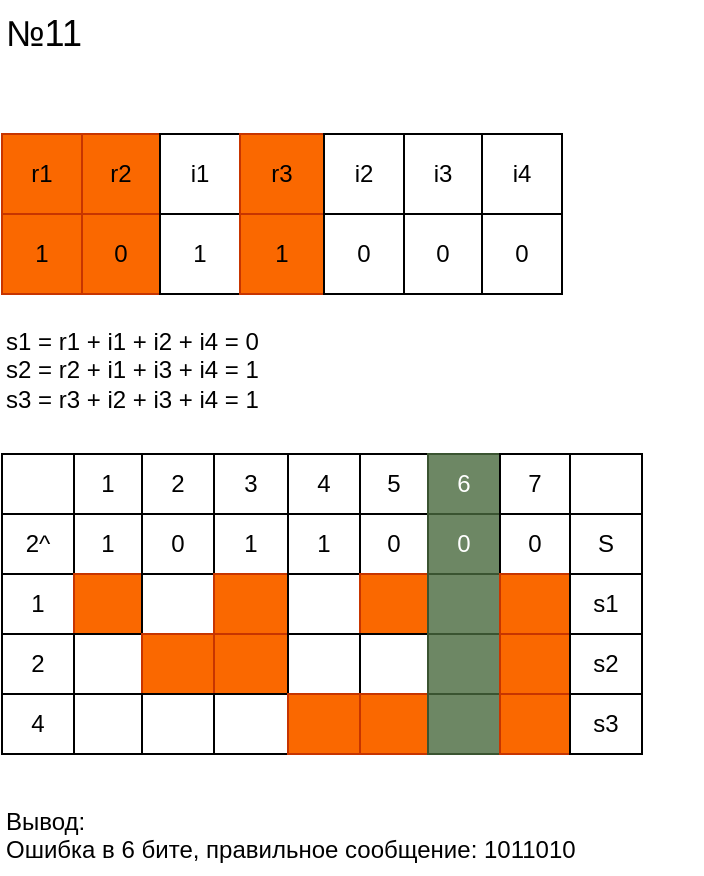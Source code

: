 <mxfile version="22.0.3" type="device">
  <diagram name="Страница — 1" id="U0JinoW6atVT2fQMJdGy">
    <mxGraphModel dx="779" dy="519" grid="1" gridSize="10" guides="1" tooltips="1" connect="1" arrows="1" fold="1" page="1" pageScale="1" pageWidth="413" pageHeight="583" math="0" shadow="0">
      <root>
        <mxCell id="0" />
        <mxCell id="1" parent="0" />
        <mxCell id="27F9nUPd-nWCG4cVWqr0-16" value="" style="childLayout=tableLayout;recursiveResize=0;shadow=0;fillColor=none;" parent="1" vertex="1">
          <mxGeometry x="40" y="140" width="280" height="80" as="geometry" />
        </mxCell>
        <mxCell id="27F9nUPd-nWCG4cVWqr0-17" value="" style="shape=tableRow;horizontal=0;startSize=0;swimlaneHead=0;swimlaneBody=0;top=0;left=0;bottom=0;right=0;dropTarget=0;collapsible=0;recursiveResize=0;expand=0;fontStyle=0;fillColor=none;strokeColor=inherit;" parent="27F9nUPd-nWCG4cVWqr0-16" vertex="1">
          <mxGeometry width="280" height="40" as="geometry" />
        </mxCell>
        <mxCell id="27F9nUPd-nWCG4cVWqr0-18" value="r1" style="connectable=0;recursiveResize=0;strokeColor=#C73500;fillColor=#fa6800;align=center;whiteSpace=wrap;html=1;fontColor=#000000;" parent="27F9nUPd-nWCG4cVWqr0-17" vertex="1">
          <mxGeometry width="40" height="40" as="geometry">
            <mxRectangle width="40" height="40" as="alternateBounds" />
          </mxGeometry>
        </mxCell>
        <mxCell id="27F9nUPd-nWCG4cVWqr0-19" value="r2" style="connectable=0;recursiveResize=0;strokeColor=#C73500;fillColor=#fa6800;align=center;whiteSpace=wrap;html=1;fontColor=#000000;" parent="27F9nUPd-nWCG4cVWqr0-17" vertex="1">
          <mxGeometry x="40" width="39" height="40" as="geometry">
            <mxRectangle width="39" height="40" as="alternateBounds" />
          </mxGeometry>
        </mxCell>
        <mxCell id="27F9nUPd-nWCG4cVWqr0-20" value="i1" style="connectable=0;recursiveResize=0;strokeColor=inherit;fillColor=none;align=center;whiteSpace=wrap;html=1;comic=0;" parent="27F9nUPd-nWCG4cVWqr0-17" vertex="1">
          <mxGeometry x="79" width="40" height="40" as="geometry">
            <mxRectangle width="40" height="40" as="alternateBounds" />
          </mxGeometry>
        </mxCell>
        <mxCell id="27F9nUPd-nWCG4cVWqr0-29" value="r3" style="connectable=0;recursiveResize=0;strokeColor=#C73500;fillColor=#fa6800;align=center;whiteSpace=wrap;html=1;comic=0;fontColor=#000000;" parent="27F9nUPd-nWCG4cVWqr0-17" vertex="1">
          <mxGeometry x="119" width="42" height="40" as="geometry">
            <mxRectangle width="42" height="40" as="alternateBounds" />
          </mxGeometry>
        </mxCell>
        <mxCell id="27F9nUPd-nWCG4cVWqr0-32" value="i2" style="connectable=0;recursiveResize=0;strokeColor=inherit;fillColor=none;align=center;whiteSpace=wrap;html=1;comic=0;" parent="27F9nUPd-nWCG4cVWqr0-17" vertex="1">
          <mxGeometry x="161" width="40" height="40" as="geometry">
            <mxRectangle width="40" height="40" as="alternateBounds" />
          </mxGeometry>
        </mxCell>
        <mxCell id="27F9nUPd-nWCG4cVWqr0-34" value="i3" style="connectable=0;recursiveResize=0;strokeColor=inherit;fillColor=none;align=center;whiteSpace=wrap;html=1;comic=0;" parent="27F9nUPd-nWCG4cVWqr0-17" vertex="1">
          <mxGeometry x="201" width="39" height="40" as="geometry">
            <mxRectangle width="39" height="40" as="alternateBounds" />
          </mxGeometry>
        </mxCell>
        <mxCell id="27F9nUPd-nWCG4cVWqr0-36" value="i4" style="connectable=0;recursiveResize=0;strokeColor=inherit;fillColor=none;align=center;whiteSpace=wrap;html=1;comic=0;" parent="27F9nUPd-nWCG4cVWqr0-17" vertex="1">
          <mxGeometry x="240" width="40" height="40" as="geometry">
            <mxRectangle width="40" height="40" as="alternateBounds" />
          </mxGeometry>
        </mxCell>
        <mxCell id="27F9nUPd-nWCG4cVWqr0-21" style="shape=tableRow;horizontal=0;startSize=0;swimlaneHead=0;swimlaneBody=0;top=0;left=0;bottom=0;right=0;dropTarget=0;collapsible=0;recursiveResize=0;expand=0;fontStyle=0;fillColor=none;strokeColor=inherit;" parent="27F9nUPd-nWCG4cVWqr0-16" vertex="1">
          <mxGeometry y="40" width="280" height="40" as="geometry" />
        </mxCell>
        <mxCell id="27F9nUPd-nWCG4cVWqr0-22" value="1" style="connectable=0;recursiveResize=0;strokeColor=#C73500;fillColor=#fa6800;align=center;whiteSpace=wrap;html=1;fontColor=#000000;" parent="27F9nUPd-nWCG4cVWqr0-21" vertex="1">
          <mxGeometry width="40" height="40" as="geometry">
            <mxRectangle width="40" height="40" as="alternateBounds" />
          </mxGeometry>
        </mxCell>
        <mxCell id="27F9nUPd-nWCG4cVWqr0-23" value="0" style="connectable=0;recursiveResize=0;strokeColor=#C73500;fillColor=#fa6800;align=center;whiteSpace=wrap;html=1;fontColor=#000000;" parent="27F9nUPd-nWCG4cVWqr0-21" vertex="1">
          <mxGeometry x="40" width="39" height="40" as="geometry">
            <mxRectangle width="39" height="40" as="alternateBounds" />
          </mxGeometry>
        </mxCell>
        <mxCell id="27F9nUPd-nWCG4cVWqr0-24" value="1" style="connectable=0;recursiveResize=0;strokeColor=inherit;fillColor=none;align=center;whiteSpace=wrap;html=1;" parent="27F9nUPd-nWCG4cVWqr0-21" vertex="1">
          <mxGeometry x="79" width="40" height="40" as="geometry">
            <mxRectangle width="40" height="40" as="alternateBounds" />
          </mxGeometry>
        </mxCell>
        <mxCell id="27F9nUPd-nWCG4cVWqr0-30" value="1" style="connectable=0;recursiveResize=0;strokeColor=#C73500;fillColor=#fa6800;align=center;whiteSpace=wrap;html=1;fontColor=#000000;" parent="27F9nUPd-nWCG4cVWqr0-21" vertex="1">
          <mxGeometry x="119" width="42" height="40" as="geometry">
            <mxRectangle width="42" height="40" as="alternateBounds" />
          </mxGeometry>
        </mxCell>
        <mxCell id="27F9nUPd-nWCG4cVWqr0-33" value="0" style="connectable=0;recursiveResize=0;strokeColor=inherit;fillColor=none;align=center;whiteSpace=wrap;html=1;" parent="27F9nUPd-nWCG4cVWqr0-21" vertex="1">
          <mxGeometry x="161" width="40" height="40" as="geometry">
            <mxRectangle width="40" height="40" as="alternateBounds" />
          </mxGeometry>
        </mxCell>
        <mxCell id="27F9nUPd-nWCG4cVWqr0-35" value="0" style="connectable=0;recursiveResize=0;strokeColor=inherit;fillColor=none;align=center;whiteSpace=wrap;html=1;" parent="27F9nUPd-nWCG4cVWqr0-21" vertex="1">
          <mxGeometry x="201" width="39" height="40" as="geometry">
            <mxRectangle width="39" height="40" as="alternateBounds" />
          </mxGeometry>
        </mxCell>
        <mxCell id="27F9nUPd-nWCG4cVWqr0-37" value="0" style="connectable=0;recursiveResize=0;strokeColor=inherit;fillColor=none;align=center;whiteSpace=wrap;html=1;" parent="27F9nUPd-nWCG4cVWqr0-21" vertex="1">
          <mxGeometry x="240" width="40" height="40" as="geometry">
            <mxRectangle width="40" height="40" as="alternateBounds" />
          </mxGeometry>
        </mxCell>
        <mxCell id="27F9nUPd-nWCG4cVWqr0-38" value="s1 = r1 + i1 + i2 + i4 = 0&lt;br&gt;s2 = r2 + i1 + i3 + i4 = 1&lt;br&gt;s3 = r3 + i2 + i3 + i4 = 1" style="text;html=1;strokeColor=none;fillColor=none;align=left;verticalAlign=top;whiteSpace=wrap;rounded=0;" parent="1" vertex="1">
          <mxGeometry x="40" y="230" width="270" height="50" as="geometry" />
        </mxCell>
        <mxCell id="27F9nUPd-nWCG4cVWqr0-39" value="" style="childLayout=tableLayout;recursiveResize=0;shadow=0;fillColor=none;" parent="1" vertex="1">
          <mxGeometry x="40" y="300" width="320" height="150" as="geometry" />
        </mxCell>
        <mxCell id="27F9nUPd-nWCG4cVWqr0-40" value="" style="shape=tableRow;horizontal=0;startSize=0;swimlaneHead=0;swimlaneBody=0;top=0;left=0;bottom=0;right=0;dropTarget=0;collapsible=0;recursiveResize=0;expand=0;fontStyle=0;fillColor=none;" parent="27F9nUPd-nWCG4cVWqr0-39" vertex="1">
          <mxGeometry width="320" height="30" as="geometry" />
        </mxCell>
        <mxCell id="27F9nUPd-nWCG4cVWqr0-41" value="" style="connectable=0;recursiveResize=0;align=center;whiteSpace=wrap;html=1;fillColor=none;" parent="27F9nUPd-nWCG4cVWqr0-40" vertex="1">
          <mxGeometry width="36" height="30" as="geometry">
            <mxRectangle width="36" height="30" as="alternateBounds" />
          </mxGeometry>
        </mxCell>
        <mxCell id="27F9nUPd-nWCG4cVWqr0-42" value="1" style="connectable=0;recursiveResize=0;align=center;whiteSpace=wrap;html=1;fillColor=none;" parent="27F9nUPd-nWCG4cVWqr0-40" vertex="1">
          <mxGeometry x="36" width="34" height="30" as="geometry">
            <mxRectangle width="34" height="30" as="alternateBounds" />
          </mxGeometry>
        </mxCell>
        <mxCell id="27F9nUPd-nWCG4cVWqr0-43" value="2" style="connectable=0;recursiveResize=0;align=center;whiteSpace=wrap;html=1;comic=0;fillColor=none;" parent="27F9nUPd-nWCG4cVWqr0-40" vertex="1">
          <mxGeometry x="70" width="36" height="30" as="geometry">
            <mxRectangle width="36" height="30" as="alternateBounds" />
          </mxGeometry>
        </mxCell>
        <mxCell id="27F9nUPd-nWCG4cVWqr0-44" value="3" style="connectable=0;recursiveResize=0;align=center;whiteSpace=wrap;html=1;comic=0;fillColor=none;" parent="27F9nUPd-nWCG4cVWqr0-40" vertex="1">
          <mxGeometry x="106" width="37" height="30" as="geometry">
            <mxRectangle width="37" height="30" as="alternateBounds" />
          </mxGeometry>
        </mxCell>
        <mxCell id="27F9nUPd-nWCG4cVWqr0-45" value="4" style="connectable=0;recursiveResize=0;align=center;whiteSpace=wrap;html=1;comic=0;fillColor=none;" parent="27F9nUPd-nWCG4cVWqr0-40" vertex="1">
          <mxGeometry x="143" width="36" height="30" as="geometry">
            <mxRectangle width="36" height="30" as="alternateBounds" />
          </mxGeometry>
        </mxCell>
        <mxCell id="27F9nUPd-nWCG4cVWqr0-46" value="5" style="connectable=0;recursiveResize=0;align=center;whiteSpace=wrap;html=1;comic=0;fillColor=none;" parent="27F9nUPd-nWCG4cVWqr0-40" vertex="1">
          <mxGeometry x="179" width="34" height="30" as="geometry">
            <mxRectangle width="34" height="30" as="alternateBounds" />
          </mxGeometry>
        </mxCell>
        <mxCell id="27F9nUPd-nWCG4cVWqr0-47" value="6" style="connectable=0;recursiveResize=0;align=center;whiteSpace=wrap;html=1;comic=0;fillColor=#6d8764;fontColor=#ffffff;strokeColor=#3A5431;" parent="27F9nUPd-nWCG4cVWqr0-40" vertex="1">
          <mxGeometry x="213" width="36" height="30" as="geometry">
            <mxRectangle width="36" height="30" as="alternateBounds" />
          </mxGeometry>
        </mxCell>
        <mxCell id="27F9nUPd-nWCG4cVWqr0-64" value="7" style="connectable=0;recursiveResize=0;align=center;whiteSpace=wrap;html=1;comic=0;fillColor=none;" parent="27F9nUPd-nWCG4cVWqr0-40" vertex="1">
          <mxGeometry x="249" width="35" height="30" as="geometry">
            <mxRectangle width="35" height="30" as="alternateBounds" />
          </mxGeometry>
        </mxCell>
        <mxCell id="27F9nUPd-nWCG4cVWqr0-66" style="connectable=0;recursiveResize=0;align=center;whiteSpace=wrap;html=1;comic=0;fillColor=none;" parent="27F9nUPd-nWCG4cVWqr0-40" vertex="1">
          <mxGeometry x="284" width="36" height="30" as="geometry">
            <mxRectangle width="36" height="30" as="alternateBounds" />
          </mxGeometry>
        </mxCell>
        <mxCell id="27F9nUPd-nWCG4cVWqr0-48" style="shape=tableRow;horizontal=0;startSize=0;swimlaneHead=0;swimlaneBody=0;top=0;left=0;bottom=0;right=0;dropTarget=0;collapsible=0;recursiveResize=0;expand=0;fontStyle=0;fillColor=none;" parent="27F9nUPd-nWCG4cVWqr0-39" vertex="1">
          <mxGeometry y="30" width="320" height="30" as="geometry" />
        </mxCell>
        <mxCell id="27F9nUPd-nWCG4cVWqr0-49" value="2^" style="connectable=0;recursiveResize=0;align=center;whiteSpace=wrap;html=1;fillColor=none;" parent="27F9nUPd-nWCG4cVWqr0-48" vertex="1">
          <mxGeometry width="36" height="30" as="geometry">
            <mxRectangle width="36" height="30" as="alternateBounds" />
          </mxGeometry>
        </mxCell>
        <mxCell id="27F9nUPd-nWCG4cVWqr0-50" value="1" style="connectable=0;recursiveResize=0;align=center;whiteSpace=wrap;html=1;fillColor=none;" parent="27F9nUPd-nWCG4cVWqr0-48" vertex="1">
          <mxGeometry x="36" width="34" height="30" as="geometry">
            <mxRectangle width="34" height="30" as="alternateBounds" />
          </mxGeometry>
        </mxCell>
        <mxCell id="27F9nUPd-nWCG4cVWqr0-51" value="0" style="connectable=0;recursiveResize=0;align=center;whiteSpace=wrap;html=1;fillColor=none;" parent="27F9nUPd-nWCG4cVWqr0-48" vertex="1">
          <mxGeometry x="70" width="36" height="30" as="geometry">
            <mxRectangle width="36" height="30" as="alternateBounds" />
          </mxGeometry>
        </mxCell>
        <mxCell id="27F9nUPd-nWCG4cVWqr0-52" value="1" style="connectable=0;recursiveResize=0;align=center;whiteSpace=wrap;html=1;fillColor=none;" parent="27F9nUPd-nWCG4cVWqr0-48" vertex="1">
          <mxGeometry x="106" width="37" height="30" as="geometry">
            <mxRectangle width="37" height="30" as="alternateBounds" />
          </mxGeometry>
        </mxCell>
        <mxCell id="27F9nUPd-nWCG4cVWqr0-53" value="1" style="connectable=0;recursiveResize=0;align=center;whiteSpace=wrap;html=1;fillColor=none;" parent="27F9nUPd-nWCG4cVWqr0-48" vertex="1">
          <mxGeometry x="143" width="36" height="30" as="geometry">
            <mxRectangle width="36" height="30" as="alternateBounds" />
          </mxGeometry>
        </mxCell>
        <mxCell id="27F9nUPd-nWCG4cVWqr0-54" value="0" style="connectable=0;recursiveResize=0;align=center;whiteSpace=wrap;html=1;fillColor=none;" parent="27F9nUPd-nWCG4cVWqr0-48" vertex="1">
          <mxGeometry x="179" width="34" height="30" as="geometry">
            <mxRectangle width="34" height="30" as="alternateBounds" />
          </mxGeometry>
        </mxCell>
        <mxCell id="27F9nUPd-nWCG4cVWqr0-55" value="0" style="connectable=0;recursiveResize=0;align=center;whiteSpace=wrap;html=1;fillColor=#6d8764;fontColor=#ffffff;strokeColor=#3A5431;" parent="27F9nUPd-nWCG4cVWqr0-48" vertex="1">
          <mxGeometry x="213" width="36" height="30" as="geometry">
            <mxRectangle width="36" height="30" as="alternateBounds" />
          </mxGeometry>
        </mxCell>
        <mxCell id="27F9nUPd-nWCG4cVWqr0-65" value="0" style="connectable=0;recursiveResize=0;align=center;whiteSpace=wrap;html=1;fillColor=none;" parent="27F9nUPd-nWCG4cVWqr0-48" vertex="1">
          <mxGeometry x="249" width="35" height="30" as="geometry">
            <mxRectangle width="35" height="30" as="alternateBounds" />
          </mxGeometry>
        </mxCell>
        <mxCell id="27F9nUPd-nWCG4cVWqr0-67" value="S" style="connectable=0;recursiveResize=0;align=center;whiteSpace=wrap;html=1;fillColor=none;" parent="27F9nUPd-nWCG4cVWqr0-48" vertex="1">
          <mxGeometry x="284" width="36" height="30" as="geometry">
            <mxRectangle width="36" height="30" as="alternateBounds" />
          </mxGeometry>
        </mxCell>
        <mxCell id="27F9nUPd-nWCG4cVWqr0-68" style="shape=tableRow;horizontal=0;startSize=0;swimlaneHead=0;swimlaneBody=0;top=0;left=0;bottom=0;right=0;dropTarget=0;collapsible=0;recursiveResize=0;expand=0;fontStyle=0;fillColor=none;" parent="27F9nUPd-nWCG4cVWqr0-39" vertex="1">
          <mxGeometry y="60" width="320" height="30" as="geometry" />
        </mxCell>
        <mxCell id="27F9nUPd-nWCG4cVWqr0-69" value="1" style="connectable=0;recursiveResize=0;align=center;whiteSpace=wrap;html=1;fillColor=none;" parent="27F9nUPd-nWCG4cVWqr0-68" vertex="1">
          <mxGeometry width="36" height="30" as="geometry">
            <mxRectangle width="36" height="30" as="alternateBounds" />
          </mxGeometry>
        </mxCell>
        <mxCell id="27F9nUPd-nWCG4cVWqr0-70" style="connectable=0;recursiveResize=0;align=center;whiteSpace=wrap;html=1;fillColor=#fa6800;strokeColor=#C73500;fontColor=#000000;" parent="27F9nUPd-nWCG4cVWqr0-68" vertex="1">
          <mxGeometry x="36" width="34" height="30" as="geometry">
            <mxRectangle width="34" height="30" as="alternateBounds" />
          </mxGeometry>
        </mxCell>
        <mxCell id="27F9nUPd-nWCG4cVWqr0-71" style="connectable=0;recursiveResize=0;align=center;whiteSpace=wrap;html=1;fillColor=none;" parent="27F9nUPd-nWCG4cVWqr0-68" vertex="1">
          <mxGeometry x="70" width="36" height="30" as="geometry">
            <mxRectangle width="36" height="30" as="alternateBounds" />
          </mxGeometry>
        </mxCell>
        <mxCell id="27F9nUPd-nWCG4cVWqr0-72" style="connectable=0;recursiveResize=0;align=center;whiteSpace=wrap;html=1;fillColor=#fa6800;strokeColor=#C73500;fontColor=#000000;" parent="27F9nUPd-nWCG4cVWqr0-68" vertex="1">
          <mxGeometry x="106" width="37" height="30" as="geometry">
            <mxRectangle width="37" height="30" as="alternateBounds" />
          </mxGeometry>
        </mxCell>
        <mxCell id="27F9nUPd-nWCG4cVWqr0-73" style="connectable=0;recursiveResize=0;align=center;whiteSpace=wrap;html=1;fillColor=none;" parent="27F9nUPd-nWCG4cVWqr0-68" vertex="1">
          <mxGeometry x="143" width="36" height="30" as="geometry">
            <mxRectangle width="36" height="30" as="alternateBounds" />
          </mxGeometry>
        </mxCell>
        <mxCell id="27F9nUPd-nWCG4cVWqr0-74" style="connectable=0;recursiveResize=0;align=center;whiteSpace=wrap;html=1;fillColor=#fa6800;fontColor=#000000;strokeColor=#C73500;" parent="27F9nUPd-nWCG4cVWqr0-68" vertex="1">
          <mxGeometry x="179" width="34" height="30" as="geometry">
            <mxRectangle width="34" height="30" as="alternateBounds" />
          </mxGeometry>
        </mxCell>
        <mxCell id="27F9nUPd-nWCG4cVWqr0-75" style="connectable=0;recursiveResize=0;align=center;whiteSpace=wrap;html=1;fillColor=#6d8764;fontColor=#ffffff;strokeColor=#3A5431;" parent="27F9nUPd-nWCG4cVWqr0-68" vertex="1">
          <mxGeometry x="213" width="36" height="30" as="geometry">
            <mxRectangle width="36" height="30" as="alternateBounds" />
          </mxGeometry>
        </mxCell>
        <mxCell id="27F9nUPd-nWCG4cVWqr0-76" style="connectable=0;recursiveResize=0;align=center;whiteSpace=wrap;html=1;fillColor=#fa6800;strokeColor=#C73500;fontColor=#000000;" parent="27F9nUPd-nWCG4cVWqr0-68" vertex="1">
          <mxGeometry x="249" width="35" height="30" as="geometry">
            <mxRectangle width="35" height="30" as="alternateBounds" />
          </mxGeometry>
        </mxCell>
        <mxCell id="27F9nUPd-nWCG4cVWqr0-77" value="s1" style="connectable=0;recursiveResize=0;align=center;whiteSpace=wrap;html=1;fillColor=none;" parent="27F9nUPd-nWCG4cVWqr0-68" vertex="1">
          <mxGeometry x="284" width="36" height="30" as="geometry">
            <mxRectangle width="36" height="30" as="alternateBounds" />
          </mxGeometry>
        </mxCell>
        <mxCell id="27F9nUPd-nWCG4cVWqr0-78" style="shape=tableRow;horizontal=0;startSize=0;swimlaneHead=0;swimlaneBody=0;top=0;left=0;bottom=0;right=0;dropTarget=0;collapsible=0;recursiveResize=0;expand=0;fontStyle=0;fillColor=none;" parent="27F9nUPd-nWCG4cVWqr0-39" vertex="1">
          <mxGeometry y="90" width="320" height="30" as="geometry" />
        </mxCell>
        <mxCell id="27F9nUPd-nWCG4cVWqr0-79" value="2" style="connectable=0;recursiveResize=0;align=center;whiteSpace=wrap;html=1;fillColor=none;" parent="27F9nUPd-nWCG4cVWqr0-78" vertex="1">
          <mxGeometry width="36" height="30" as="geometry">
            <mxRectangle width="36" height="30" as="alternateBounds" />
          </mxGeometry>
        </mxCell>
        <mxCell id="27F9nUPd-nWCG4cVWqr0-80" style="connectable=0;recursiveResize=0;align=center;whiteSpace=wrap;html=1;fillColor=none;" parent="27F9nUPd-nWCG4cVWqr0-78" vertex="1">
          <mxGeometry x="36" width="34" height="30" as="geometry">
            <mxRectangle width="34" height="30" as="alternateBounds" />
          </mxGeometry>
        </mxCell>
        <mxCell id="27F9nUPd-nWCG4cVWqr0-81" style="connectable=0;recursiveResize=0;align=center;whiteSpace=wrap;html=1;fillColor=#fa6800;fontColor=#000000;strokeColor=#C73500;" parent="27F9nUPd-nWCG4cVWqr0-78" vertex="1">
          <mxGeometry x="70" width="36" height="30" as="geometry">
            <mxRectangle width="36" height="30" as="alternateBounds" />
          </mxGeometry>
        </mxCell>
        <mxCell id="27F9nUPd-nWCG4cVWqr0-82" style="connectable=0;recursiveResize=0;align=center;whiteSpace=wrap;html=1;fillColor=#fa6800;fontColor=#000000;strokeColor=#C73500;" parent="27F9nUPd-nWCG4cVWqr0-78" vertex="1">
          <mxGeometry x="106" width="37" height="30" as="geometry">
            <mxRectangle width="37" height="30" as="alternateBounds" />
          </mxGeometry>
        </mxCell>
        <mxCell id="27F9nUPd-nWCG4cVWqr0-83" style="connectable=0;recursiveResize=0;align=center;whiteSpace=wrap;html=1;fillColor=none;" parent="27F9nUPd-nWCG4cVWqr0-78" vertex="1">
          <mxGeometry x="143" width="36" height="30" as="geometry">
            <mxRectangle width="36" height="30" as="alternateBounds" />
          </mxGeometry>
        </mxCell>
        <mxCell id="27F9nUPd-nWCG4cVWqr0-84" style="connectable=0;recursiveResize=0;align=center;whiteSpace=wrap;html=1;fillColor=none;" parent="27F9nUPd-nWCG4cVWqr0-78" vertex="1">
          <mxGeometry x="179" width="34" height="30" as="geometry">
            <mxRectangle width="34" height="30" as="alternateBounds" />
          </mxGeometry>
        </mxCell>
        <mxCell id="27F9nUPd-nWCG4cVWqr0-85" style="connectable=0;recursiveResize=0;align=center;whiteSpace=wrap;html=1;fillColor=#6d8764;fontColor=#ffffff;strokeColor=#3A5431;" parent="27F9nUPd-nWCG4cVWqr0-78" vertex="1">
          <mxGeometry x="213" width="36" height="30" as="geometry">
            <mxRectangle width="36" height="30" as="alternateBounds" />
          </mxGeometry>
        </mxCell>
        <mxCell id="27F9nUPd-nWCG4cVWqr0-86" style="connectable=0;recursiveResize=0;align=center;whiteSpace=wrap;html=1;fillColor=#fa6800;fontColor=#000000;strokeColor=#C73500;" parent="27F9nUPd-nWCG4cVWqr0-78" vertex="1">
          <mxGeometry x="249" width="35" height="30" as="geometry">
            <mxRectangle width="35" height="30" as="alternateBounds" />
          </mxGeometry>
        </mxCell>
        <mxCell id="27F9nUPd-nWCG4cVWqr0-87" value="s2" style="connectable=0;recursiveResize=0;align=center;whiteSpace=wrap;html=1;fillColor=none;" parent="27F9nUPd-nWCG4cVWqr0-78" vertex="1">
          <mxGeometry x="284" width="36" height="30" as="geometry">
            <mxRectangle width="36" height="30" as="alternateBounds" />
          </mxGeometry>
        </mxCell>
        <mxCell id="27F9nUPd-nWCG4cVWqr0-92" style="shape=tableRow;horizontal=0;startSize=0;swimlaneHead=0;swimlaneBody=0;top=0;left=0;bottom=0;right=0;dropTarget=0;collapsible=0;recursiveResize=0;expand=0;fontStyle=0;fillColor=none;" parent="27F9nUPd-nWCG4cVWqr0-39" vertex="1">
          <mxGeometry y="120" width="320" height="30" as="geometry" />
        </mxCell>
        <mxCell id="27F9nUPd-nWCG4cVWqr0-93" value="4" style="connectable=0;recursiveResize=0;align=center;whiteSpace=wrap;html=1;fillColor=none;" parent="27F9nUPd-nWCG4cVWqr0-92" vertex="1">
          <mxGeometry width="36" height="30" as="geometry">
            <mxRectangle width="36" height="30" as="alternateBounds" />
          </mxGeometry>
        </mxCell>
        <mxCell id="27F9nUPd-nWCG4cVWqr0-94" style="connectable=0;recursiveResize=0;align=center;whiteSpace=wrap;html=1;fillColor=none;" parent="27F9nUPd-nWCG4cVWqr0-92" vertex="1">
          <mxGeometry x="36" width="34" height="30" as="geometry">
            <mxRectangle width="34" height="30" as="alternateBounds" />
          </mxGeometry>
        </mxCell>
        <mxCell id="27F9nUPd-nWCG4cVWqr0-95" style="connectable=0;recursiveResize=0;align=center;whiteSpace=wrap;html=1;fillColor=none;" parent="27F9nUPd-nWCG4cVWqr0-92" vertex="1">
          <mxGeometry x="70" width="36" height="30" as="geometry">
            <mxRectangle width="36" height="30" as="alternateBounds" />
          </mxGeometry>
        </mxCell>
        <mxCell id="27F9nUPd-nWCG4cVWqr0-96" style="connectable=0;recursiveResize=0;align=center;whiteSpace=wrap;html=1;fillColor=none;" parent="27F9nUPd-nWCG4cVWqr0-92" vertex="1">
          <mxGeometry x="106" width="37" height="30" as="geometry">
            <mxRectangle width="37" height="30" as="alternateBounds" />
          </mxGeometry>
        </mxCell>
        <mxCell id="27F9nUPd-nWCG4cVWqr0-97" style="connectable=0;recursiveResize=0;align=center;whiteSpace=wrap;html=1;fillColor=#fa6800;fontColor=#000000;strokeColor=#C73500;" parent="27F9nUPd-nWCG4cVWqr0-92" vertex="1">
          <mxGeometry x="143" width="36" height="30" as="geometry">
            <mxRectangle width="36" height="30" as="alternateBounds" />
          </mxGeometry>
        </mxCell>
        <mxCell id="27F9nUPd-nWCG4cVWqr0-98" style="connectable=0;recursiveResize=0;align=center;whiteSpace=wrap;html=1;fillColor=#fa6800;fontColor=#000000;strokeColor=#C73500;" parent="27F9nUPd-nWCG4cVWqr0-92" vertex="1">
          <mxGeometry x="179" width="34" height="30" as="geometry">
            <mxRectangle width="34" height="30" as="alternateBounds" />
          </mxGeometry>
        </mxCell>
        <mxCell id="27F9nUPd-nWCG4cVWqr0-99" style="connectable=0;recursiveResize=0;align=center;whiteSpace=wrap;html=1;fillColor=#6d8764;fontColor=#ffffff;strokeColor=#3A5431;" parent="27F9nUPd-nWCG4cVWqr0-92" vertex="1">
          <mxGeometry x="213" width="36" height="30" as="geometry">
            <mxRectangle width="36" height="30" as="alternateBounds" />
          </mxGeometry>
        </mxCell>
        <mxCell id="27F9nUPd-nWCG4cVWqr0-100" style="connectable=0;recursiveResize=0;align=center;whiteSpace=wrap;html=1;fillColor=#fa6800;fontColor=#000000;strokeColor=#C73500;" parent="27F9nUPd-nWCG4cVWqr0-92" vertex="1">
          <mxGeometry x="249" width="35" height="30" as="geometry">
            <mxRectangle width="35" height="30" as="alternateBounds" />
          </mxGeometry>
        </mxCell>
        <mxCell id="27F9nUPd-nWCG4cVWqr0-101" value="s3" style="connectable=0;recursiveResize=0;align=center;whiteSpace=wrap;html=1;fillColor=none;" parent="27F9nUPd-nWCG4cVWqr0-92" vertex="1">
          <mxGeometry x="284" width="36" height="30" as="geometry">
            <mxRectangle width="36" height="30" as="alternateBounds" />
          </mxGeometry>
        </mxCell>
        <mxCell id="27F9nUPd-nWCG4cVWqr0-102" value="Вывод:&lt;br&gt;Ошибка в 6 бите, правильное сообщение: 1011010" style="text;html=1;strokeColor=none;fillColor=none;align=left;verticalAlign=top;whiteSpace=wrap;rounded=0;" parent="1" vertex="1">
          <mxGeometry x="40" y="470" width="350" height="40" as="geometry" />
        </mxCell>
        <mxCell id="27F9nUPd-nWCG4cVWqr0-103" value="&lt;font style=&quot;font-size: 18px;&quot;&gt;№11&lt;/font&gt;" style="text;html=1;strokeColor=none;fillColor=none;align=left;verticalAlign=top;whiteSpace=wrap;rounded=0;" parent="1" vertex="1">
          <mxGeometry x="40" y="73" width="270" height="40" as="geometry" />
        </mxCell>
      </root>
    </mxGraphModel>
  </diagram>
</mxfile>

